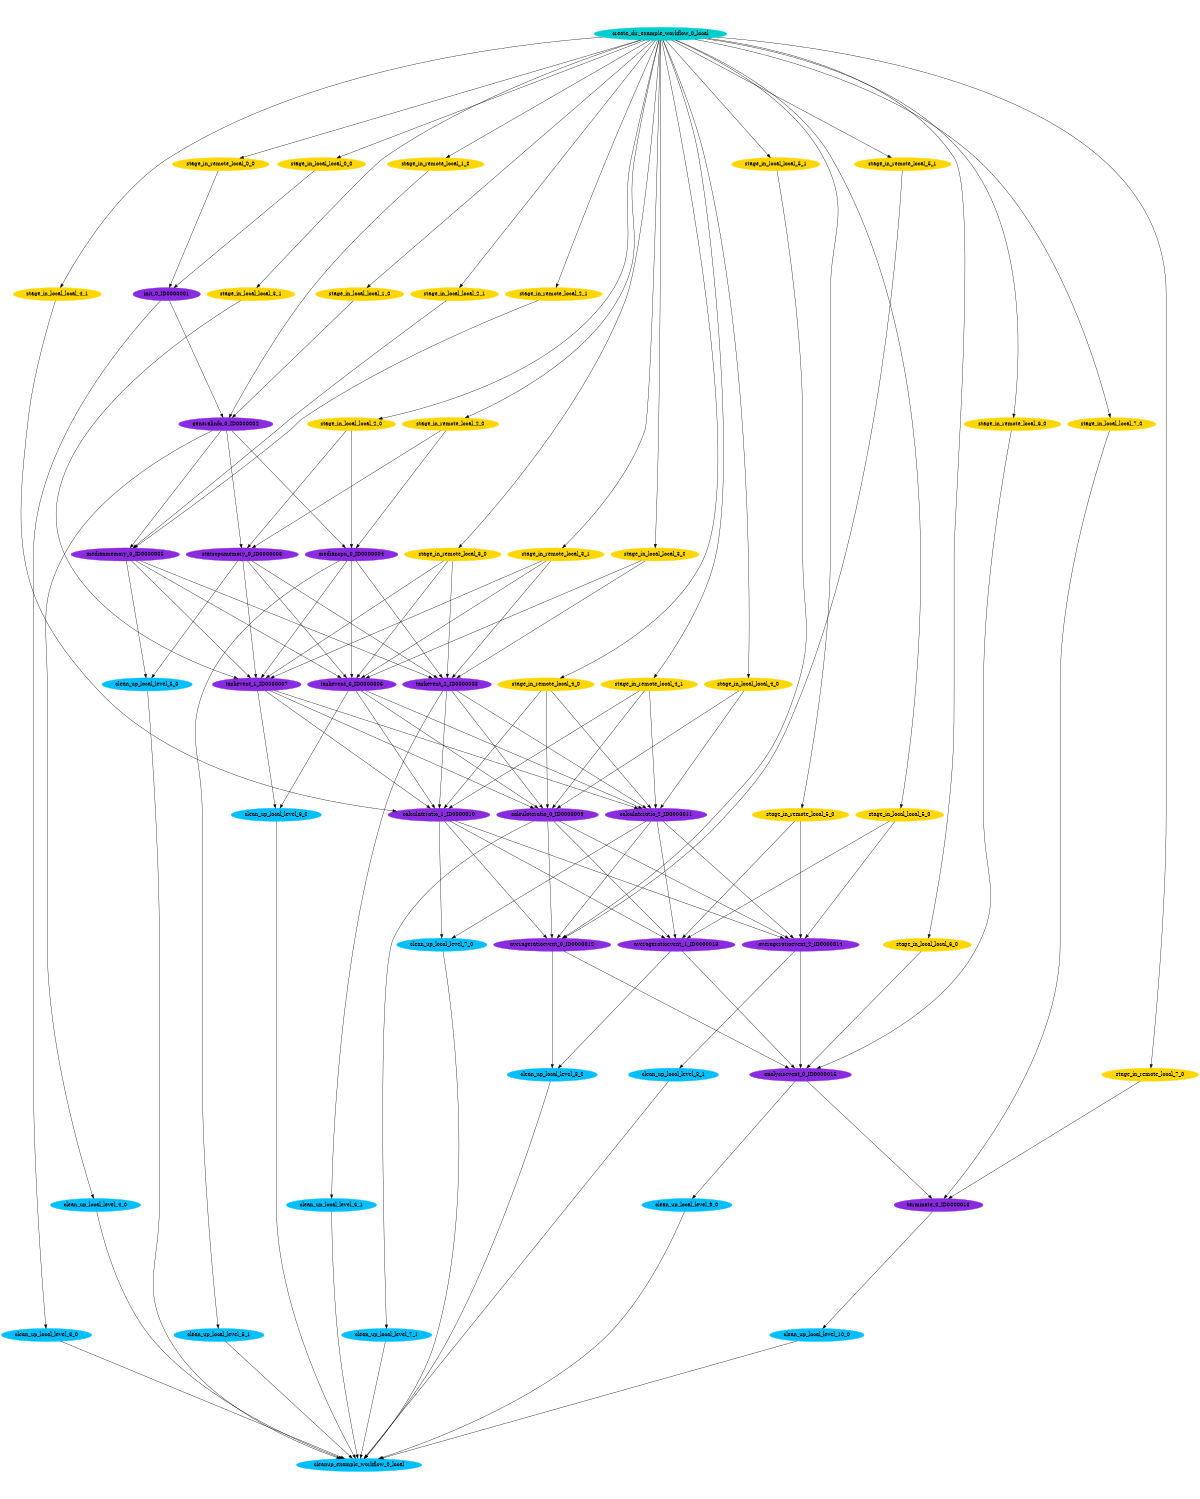 digraph E {
size="8.0,10.0"
ratio=fill
node [shape=ellipse]
edge [arrowhead=normal, arrowsize=1.0]
	"calculateratio_1_ID0000010" [color=blueviolet,style=filled,label="calculateratio_1_ID0000010"]
	"averageratioevent_0_ID0000012" [color=blueviolet,style=filled,label="averageratioevent_0_ID0000012"]
	"stage_in_local_local_4_0" [color=gold,style=filled,label="stage_in_local_local_4_0"]
	"stage_in_local_local_4_1" [color=gold,style=filled,label="stage_in_local_local_4_1"]
	"stage_in_remote_local_0_0" [color=gold,style=filled,label="stage_in_remote_local_0_0"]
	"stage_in_local_local_0_0" [color=gold,style=filled,label="stage_in_local_local_0_0"]
	"create_dir_example_workflow_0_local" [color=darkturquoise,style=filled,label="create_dir_example_workflow_0_local"]
	"analysisevent_0_ID0000015" [color=blueviolet,style=filled,label="analysisevent_0_ID0000015"]
	"stage_in_local_local_2_0" [color=gold,style=filled,label="stage_in_local_local_2_0"]
	"stage_in_local_local_2_1" [color=gold,style=filled,label="stage_in_local_local_2_1"]
	"stage_in_local_local_3_1" [color=gold,style=filled,label="stage_in_local_local_3_1"]
	"stage_in_local_local_3_0" [color=gold,style=filled,label="stage_in_local_local_3_0"]
	"stage_in_remote_local_7_0" [color=gold,style=filled,label="stage_in_remote_local_7_0"]
	"clean_up_local_level_3_0" [color=deepskyblue,style=filled,label="clean_up_local_level_3_0"]
	"taskevent_1_ID0000007" [color=blueviolet,style=filled,label="taskevent_1_ID0000007"]
	"stage_in_local_local_1_0" [color=gold,style=filled,label="stage_in_local_local_1_0"]
	"generalinfo_0_ID0000002" [color=blueviolet,style=filled,label="generalinfo_0_ID0000002"]
	"stage_in_remote_local_6_0" [color=gold,style=filled,label="stage_in_remote_local_6_0"]
	"clean_up_local_level_4_0" [color=deepskyblue,style=filled,label="clean_up_local_level_4_0"]
	"stage_in_remote_local_5_1" [color=gold,style=filled,label="stage_in_remote_local_5_1"]
	"taskevent_0_ID0000006" [color=blueviolet,style=filled,label="taskevent_0_ID0000006"]
	"stage_in_remote_local_5_0" [color=gold,style=filled,label="stage_in_remote_local_5_0"]
	"clean_up_local_level_10_0" [color=deepskyblue,style=filled,label="clean_up_local_level_10_0"]
	"taskevent_2_ID0000008" [color=blueviolet,style=filled,label="taskevent_2_ID0000008"]
	"averageratioevent_2_ID0000014" [color=blueviolet,style=filled,label="averageratioevent_2_ID0000014"]
	"calculateratio_2_ID0000011" [color=blueviolet,style=filled,label="calculateratio_2_ID0000011"]
	"calculateratio_0_ID0000009" [color=blueviolet,style=filled,label="calculateratio_0_ID0000009"]
	"clean_up_local_level_6_0" [color=deepskyblue,style=filled,label="clean_up_local_level_6_0"]
	"clean_up_local_level_6_1" [color=deepskyblue,style=filled,label="clean_up_local_level_6_1"]
	"clean_up_local_level_5_0" [color=deepskyblue,style=filled,label="clean_up_local_level_5_0"]
	"clean_up_local_level_5_1" [color=deepskyblue,style=filled,label="clean_up_local_level_5_1"]
	"clean_up_local_level_7_1" [color=deepskyblue,style=filled,label="clean_up_local_level_7_1"]
	"stage_in_remote_local_2_1" [color=gold,style=filled,label="stage_in_remote_local_2_1"]
	"stage_in_local_local_6_0" [color=gold,style=filled,label="stage_in_local_local_6_0"]
	"init_0_ID0000001" [color=blueviolet,style=filled,label="init_0_ID0000001"]
	"clean_up_local_level_7_0" [color=deepskyblue,style=filled,label="clean_up_local_level_7_0"]
	"stage_in_remote_local_1_0" [color=gold,style=filled,label="stage_in_remote_local_1_0"]
	"clean_up_local_level_9_0" [color=deepskyblue,style=filled,label="clean_up_local_level_9_0"]
	"stage_in_local_local_5_0" [color=gold,style=filled,label="stage_in_local_local_5_0"]
	"mediancpu_0_ID0000004" [color=blueviolet,style=filled,label="mediancpu_0_ID0000004"]
	"stage_in_local_local_5_1" [color=gold,style=filled,label="stage_in_local_local_5_1"]
	"averageratioevent_1_ID0000013" [color=blueviolet,style=filled,label="averageratioevent_1_ID0000013"]
	"statscpumemory_0_ID0000003" [color=blueviolet,style=filled,label="statscpumemory_0_ID0000003"]
	"terminate_0_ID0000016" [color=blueviolet,style=filled,label="terminate_0_ID0000016"]
	"clean_up_local_level_8_0" [color=deepskyblue,style=filled,label="clean_up_local_level_8_0"]
	"stage_in_local_local_7_0" [color=gold,style=filled,label="stage_in_local_local_7_0"]
	"clean_up_local_level_8_1" [color=deepskyblue,style=filled,label="clean_up_local_level_8_1"]
	"stage_in_remote_local_4_1" [color=gold,style=filled,label="stage_in_remote_local_4_1"]
	"cleanup_example_workflow_0_local" [color=deepskyblue,style=filled,label="cleanup_example_workflow_0_local"]
	"stage_in_remote_local_4_0" [color=gold,style=filled,label="stage_in_remote_local_4_0"]
	"stage_in_remote_local_2_0" [color=gold,style=filled,label="stage_in_remote_local_2_0"]
	"medianmemory_0_ID0000005" [color=blueviolet,style=filled,label="medianmemory_0_ID0000005"]
	"stage_in_remote_local_3_1" [color=gold,style=filled,label="stage_in_remote_local_3_1"]
	"stage_in_remote_local_3_0" [color=gold,style=filled,label="stage_in_remote_local_3_0"]

	"calculateratio_1_ID0000010" -> "averageratioevent_1_ID0000013"
	"calculateratio_1_ID0000010" -> "clean_up_local_level_7_0"
	"calculateratio_1_ID0000010" -> "averageratioevent_0_ID0000012"
	"calculateratio_1_ID0000010" -> "averageratioevent_2_ID0000014"
	"averageratioevent_0_ID0000012" -> "analysisevent_0_ID0000015"
	"averageratioevent_0_ID0000012" -> "clean_up_local_level_8_0"
	"stage_in_local_local_4_0" -> "calculateratio_2_ID0000011"
	"stage_in_local_local_4_0" -> "calculateratio_0_ID0000009"
	"stage_in_local_local_4_1" -> "calculateratio_1_ID0000010"
	"stage_in_remote_local_0_0" -> "init_0_ID0000001"
	"stage_in_local_local_0_0" -> "init_0_ID0000001"
	"create_dir_example_workflow_0_local" -> "stage_in_local_local_0_0"
	"create_dir_example_workflow_0_local" -> "stage_in_local_local_6_0"
	"create_dir_example_workflow_0_local" -> "stage_in_remote_local_2_1"
	"create_dir_example_workflow_0_local" -> "stage_in_remote_local_5_1"
	"create_dir_example_workflow_0_local" -> "stage_in_remote_local_5_0"
	"create_dir_example_workflow_0_local" -> "stage_in_local_local_2_0"
	"create_dir_example_workflow_0_local" -> "stage_in_local_local_2_1"
	"create_dir_example_workflow_0_local" -> "stage_in_local_local_3_1"
	"create_dir_example_workflow_0_local" -> "stage_in_remote_local_1_0"
	"create_dir_example_workflow_0_local" -> "stage_in_local_local_3_0"
	"create_dir_example_workflow_0_local" -> "stage_in_local_local_5_0"
	"create_dir_example_workflow_0_local" -> "stage_in_local_local_5_1"
	"create_dir_example_workflow_0_local" -> "stage_in_remote_local_7_0"
	"create_dir_example_workflow_0_local" -> "stage_in_local_local_4_0"
	"create_dir_example_workflow_0_local" -> "stage_in_local_local_1_0"
	"create_dir_example_workflow_0_local" -> "stage_in_local_local_7_0"
	"create_dir_example_workflow_0_local" -> "stage_in_local_local_4_1"
	"create_dir_example_workflow_0_local" -> "stage_in_remote_local_4_1"
	"create_dir_example_workflow_0_local" -> "stage_in_remote_local_4_0"
	"create_dir_example_workflow_0_local" -> "stage_in_remote_local_0_0"
	"create_dir_example_workflow_0_local" -> "stage_in_remote_local_2_0"
	"create_dir_example_workflow_0_local" -> "stage_in_remote_local_3_1"
	"create_dir_example_workflow_0_local" -> "stage_in_remote_local_3_0"
	"create_dir_example_workflow_0_local" -> "stage_in_remote_local_6_0"
	"analysisevent_0_ID0000015" -> "terminate_0_ID0000016"
	"analysisevent_0_ID0000015" -> "clean_up_local_level_9_0"
	"stage_in_local_local_2_0" -> "statscpumemory_0_ID0000003"
	"stage_in_local_local_2_0" -> "mediancpu_0_ID0000004"
	"stage_in_local_local_2_1" -> "medianmemory_0_ID0000005"
	"stage_in_local_local_3_1" -> "taskevent_1_ID0000007"
	"stage_in_local_local_3_0" -> "taskevent_0_ID0000006"
	"stage_in_local_local_3_0" -> "taskevent_2_ID0000008"
	"stage_in_remote_local_7_0" -> "terminate_0_ID0000016"
	"clean_up_local_level_3_0" -> "cleanup_example_workflow_0_local"
	"taskevent_1_ID0000007" -> "calculateratio_2_ID0000011"
	"taskevent_1_ID0000007" -> "calculateratio_1_ID0000010"
	"taskevent_1_ID0000007" -> "calculateratio_0_ID0000009"
	"taskevent_1_ID0000007" -> "clean_up_local_level_6_0"
	"stage_in_local_local_1_0" -> "generalinfo_0_ID0000002"
	"generalinfo_0_ID0000002" -> "clean_up_local_level_4_0"
	"generalinfo_0_ID0000002" -> "statscpumemory_0_ID0000003"
	"generalinfo_0_ID0000002" -> "medianmemory_0_ID0000005"
	"generalinfo_0_ID0000002" -> "mediancpu_0_ID0000004"
	"stage_in_remote_local_6_0" -> "analysisevent_0_ID0000015"
	"clean_up_local_level_4_0" -> "cleanup_example_workflow_0_local"
	"stage_in_remote_local_5_1" -> "averageratioevent_0_ID0000012"
	"taskevent_0_ID0000006" -> "calculateratio_2_ID0000011"
	"taskevent_0_ID0000006" -> "calculateratio_1_ID0000010"
	"taskevent_0_ID0000006" -> "calculateratio_0_ID0000009"
	"taskevent_0_ID0000006" -> "clean_up_local_level_6_0"
	"stage_in_remote_local_5_0" -> "averageratioevent_1_ID0000013"
	"stage_in_remote_local_5_0" -> "averageratioevent_2_ID0000014"
	"clean_up_local_level_10_0" -> "cleanup_example_workflow_0_local"
	"taskevent_2_ID0000008" -> "calculateratio_2_ID0000011"
	"taskevent_2_ID0000008" -> "calculateratio_1_ID0000010"
	"taskevent_2_ID0000008" -> "calculateratio_0_ID0000009"
	"taskevent_2_ID0000008" -> "clean_up_local_level_6_1"
	"averageratioevent_2_ID0000014" -> "analysisevent_0_ID0000015"
	"averageratioevent_2_ID0000014" -> "clean_up_local_level_8_1"
	"calculateratio_2_ID0000011" -> "averageratioevent_1_ID0000013"
	"calculateratio_2_ID0000011" -> "clean_up_local_level_7_0"
	"calculateratio_2_ID0000011" -> "averageratioevent_0_ID0000012"
	"calculateratio_2_ID0000011" -> "averageratioevent_2_ID0000014"
	"calculateratio_0_ID0000009" -> "clean_up_local_level_7_1"
	"calculateratio_0_ID0000009" -> "averageratioevent_1_ID0000013"
	"calculateratio_0_ID0000009" -> "averageratioevent_0_ID0000012"
	"calculateratio_0_ID0000009" -> "averageratioevent_2_ID0000014"
	"clean_up_local_level_6_0" -> "cleanup_example_workflow_0_local"
	"clean_up_local_level_6_1" -> "cleanup_example_workflow_0_local"
	"clean_up_local_level_5_0" -> "cleanup_example_workflow_0_local"
	"clean_up_local_level_5_1" -> "cleanup_example_workflow_0_local"
	"clean_up_local_level_7_1" -> "cleanup_example_workflow_0_local"
	"stage_in_remote_local_2_1" -> "medianmemory_0_ID0000005"
	"stage_in_local_local_6_0" -> "analysisevent_0_ID0000015"
	"init_0_ID0000001" -> "clean_up_local_level_3_0"
	"init_0_ID0000001" -> "generalinfo_0_ID0000002"
	"clean_up_local_level_7_0" -> "cleanup_example_workflow_0_local"
	"stage_in_remote_local_1_0" -> "generalinfo_0_ID0000002"
	"clean_up_local_level_9_0" -> "cleanup_example_workflow_0_local"
	"stage_in_local_local_5_0" -> "averageratioevent_1_ID0000013"
	"stage_in_local_local_5_0" -> "averageratioevent_2_ID0000014"
	"mediancpu_0_ID0000004" -> "taskevent_0_ID0000006"
	"mediancpu_0_ID0000004" -> "taskevent_1_ID0000007"
	"mediancpu_0_ID0000004" -> "taskevent_2_ID0000008"
	"mediancpu_0_ID0000004" -> "clean_up_local_level_5_1"
	"stage_in_local_local_5_1" -> "averageratioevent_0_ID0000012"
	"averageratioevent_1_ID0000013" -> "analysisevent_0_ID0000015"
	"averageratioevent_1_ID0000013" -> "clean_up_local_level_8_0"
	"statscpumemory_0_ID0000003" -> "taskevent_0_ID0000006"
	"statscpumemory_0_ID0000003" -> "taskevent_1_ID0000007"
	"statscpumemory_0_ID0000003" -> "taskevent_2_ID0000008"
	"statscpumemory_0_ID0000003" -> "clean_up_local_level_5_0"
	"terminate_0_ID0000016" -> "clean_up_local_level_10_0"
	"clean_up_local_level_8_0" -> "cleanup_example_workflow_0_local"
	"stage_in_local_local_7_0" -> "terminate_0_ID0000016"
	"clean_up_local_level_8_1" -> "cleanup_example_workflow_0_local"
	"stage_in_remote_local_4_1" -> "calculateratio_2_ID0000011"
	"stage_in_remote_local_4_1" -> "calculateratio_1_ID0000010"
	"stage_in_remote_local_4_1" -> "calculateratio_0_ID0000009"
	"stage_in_remote_local_4_0" -> "calculateratio_2_ID0000011"
	"stage_in_remote_local_4_0" -> "calculateratio_1_ID0000010"
	"stage_in_remote_local_4_0" -> "calculateratio_0_ID0000009"
	"stage_in_remote_local_2_0" -> "statscpumemory_0_ID0000003"
	"stage_in_remote_local_2_0" -> "mediancpu_0_ID0000004"
	"medianmemory_0_ID0000005" -> "taskevent_0_ID0000006"
	"medianmemory_0_ID0000005" -> "taskevent_1_ID0000007"
	"medianmemory_0_ID0000005" -> "taskevent_2_ID0000008"
	"medianmemory_0_ID0000005" -> "clean_up_local_level_5_0"
	"stage_in_remote_local_3_1" -> "taskevent_0_ID0000006"
	"stage_in_remote_local_3_1" -> "taskevent_1_ID0000007"
	"stage_in_remote_local_3_1" -> "taskevent_2_ID0000008"
	"stage_in_remote_local_3_0" -> "taskevent_0_ID0000006"
	"stage_in_remote_local_3_0" -> "taskevent_1_ID0000007"
	"stage_in_remote_local_3_0" -> "taskevent_2_ID0000008"
}
